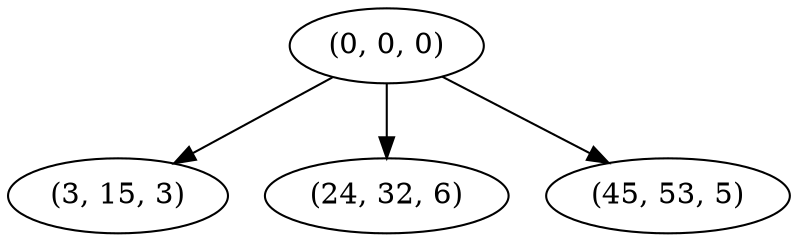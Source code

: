digraph tree {
    "(0, 0, 0)";
    "(3, 15, 3)";
    "(24, 32, 6)";
    "(45, 53, 5)";
    "(0, 0, 0)" -> "(3, 15, 3)";
    "(0, 0, 0)" -> "(24, 32, 6)";
    "(0, 0, 0)" -> "(45, 53, 5)";
}
